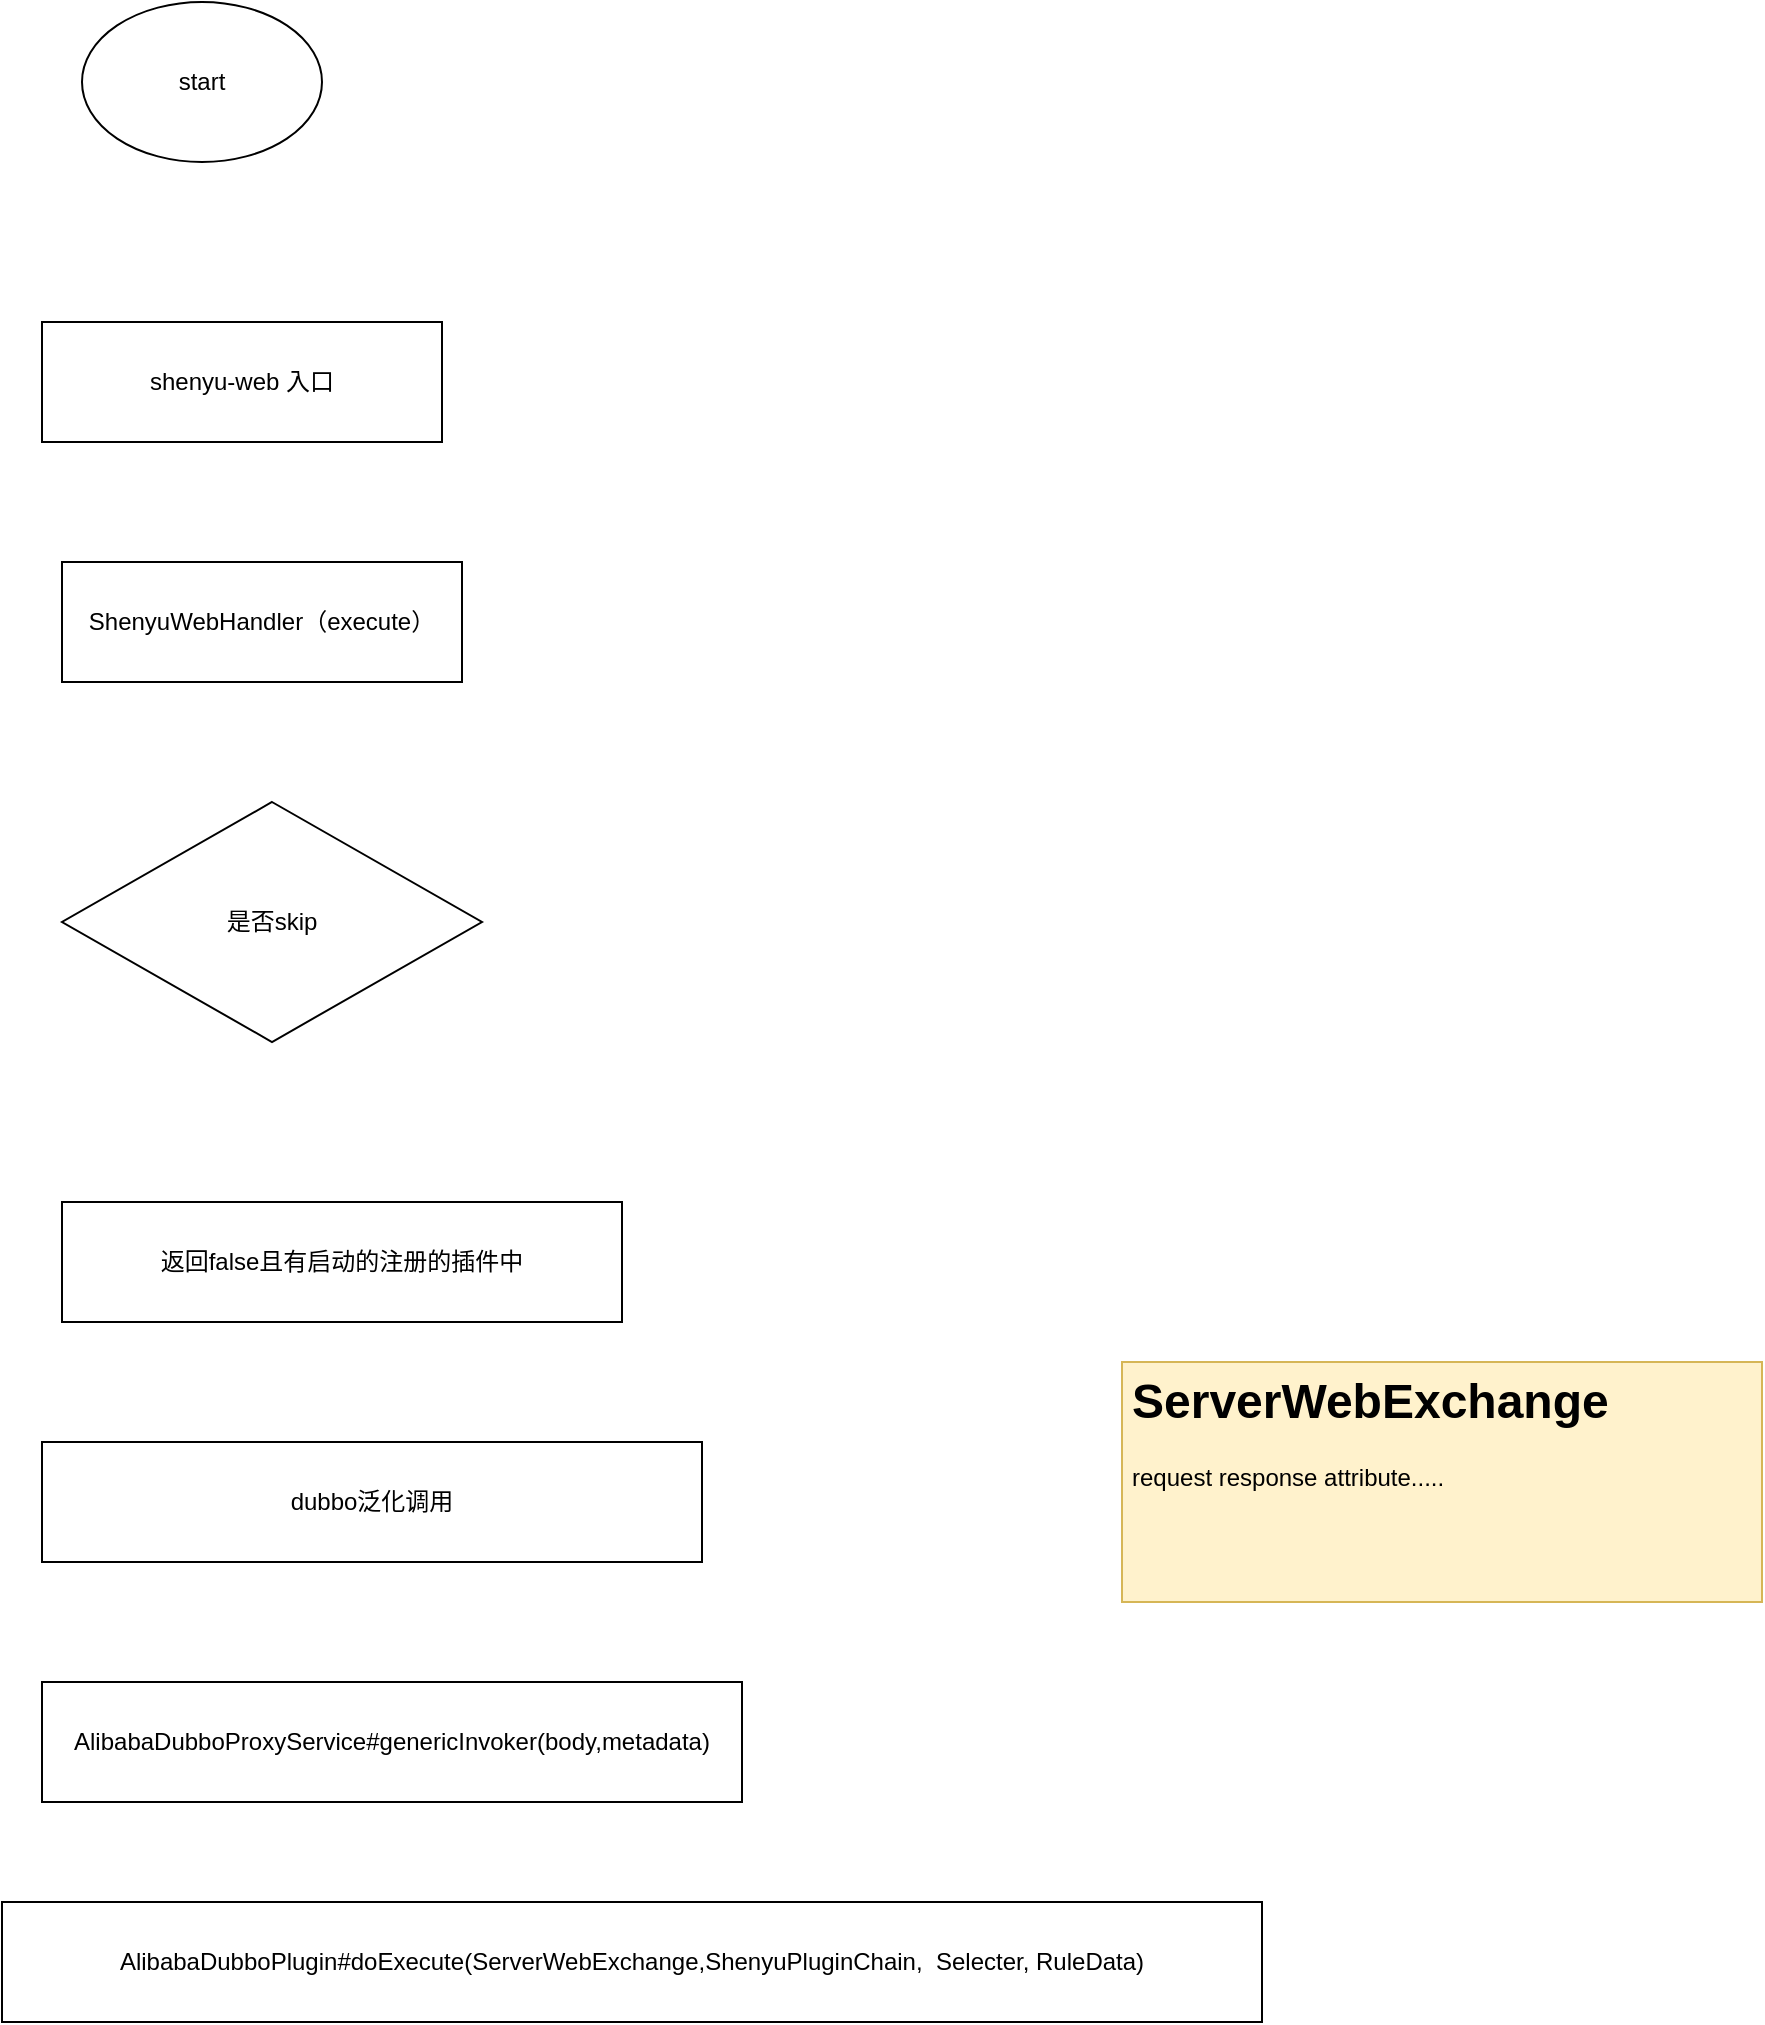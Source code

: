 <mxfile version="14.6.12" type="github">
  <diagram id="KAi75ffr3LW3WgSYukdx" name="Page-1">
    <mxGraphModel dx="1038" dy="548" grid="1" gridSize="10" guides="1" tooltips="1" connect="1" arrows="1" fold="1" page="1" pageScale="1" pageWidth="827" pageHeight="1169" math="0" shadow="0">
      <root>
        <mxCell id="0" />
        <mxCell id="1" parent="0" />
        <mxCell id="FDsz7og_MnK8PUFmMtjH-1" value="start" style="ellipse;whiteSpace=wrap;html=1;" vertex="1" parent="1">
          <mxGeometry x="220" y="80" width="120" height="80" as="geometry" />
        </mxCell>
        <mxCell id="FDsz7og_MnK8PUFmMtjH-2" value="shenyu-web 入口" style="rounded=0;whiteSpace=wrap;html=1;" vertex="1" parent="1">
          <mxGeometry x="200" y="240" width="200" height="60" as="geometry" />
        </mxCell>
        <mxCell id="FDsz7og_MnK8PUFmMtjH-3" value="ShenyuWebHandler（execute）" style="rounded=0;whiteSpace=wrap;html=1;" vertex="1" parent="1">
          <mxGeometry x="210" y="360" width="200" height="60" as="geometry" />
        </mxCell>
        <mxCell id="FDsz7og_MnK8PUFmMtjH-4" value="是否skip" style="rhombus;whiteSpace=wrap;html=1;" vertex="1" parent="1">
          <mxGeometry x="210" y="480" width="210" height="120" as="geometry" />
        </mxCell>
        <mxCell id="FDsz7og_MnK8PUFmMtjH-5" value="返回false且有启动的注册的插件中" style="rounded=0;whiteSpace=wrap;html=1;" vertex="1" parent="1">
          <mxGeometry x="210" y="680" width="280" height="60" as="geometry" />
        </mxCell>
        <mxCell id="FDsz7og_MnK8PUFmMtjH-6" value="dubbo泛化调用" style="rounded=0;whiteSpace=wrap;html=1;" vertex="1" parent="1">
          <mxGeometry x="200" y="800" width="330" height="60" as="geometry" />
        </mxCell>
        <mxCell id="FDsz7og_MnK8PUFmMtjH-7" value="AlibabaDubboProxyService#genericInvoker(body,metadata)" style="rounded=0;whiteSpace=wrap;html=1;" vertex="1" parent="1">
          <mxGeometry x="200" y="920" width="350" height="60" as="geometry" />
        </mxCell>
        <mxCell id="FDsz7og_MnK8PUFmMtjH-8" value="AlibabaDubboPlugin#doExecute(ServerWebExchange,ShenyuPluginChain,&amp;nbsp; Selecter, RuleData)" style="rounded=0;whiteSpace=wrap;html=1;" vertex="1" parent="1">
          <mxGeometry x="180" y="1030" width="630" height="60" as="geometry" />
        </mxCell>
        <mxCell id="FDsz7og_MnK8PUFmMtjH-9" value="&lt;h1&gt;ServerWebExchange&lt;/h1&gt;&lt;div&gt;request response attribute.....&lt;/div&gt;" style="text;html=1;strokeColor=#d6b656;fillColor=#fff2cc;spacing=5;spacingTop=-20;whiteSpace=wrap;overflow=hidden;rounded=0;" vertex="1" parent="1">
          <mxGeometry x="740" y="760" width="320" height="120" as="geometry" />
        </mxCell>
      </root>
    </mxGraphModel>
  </diagram>
</mxfile>
